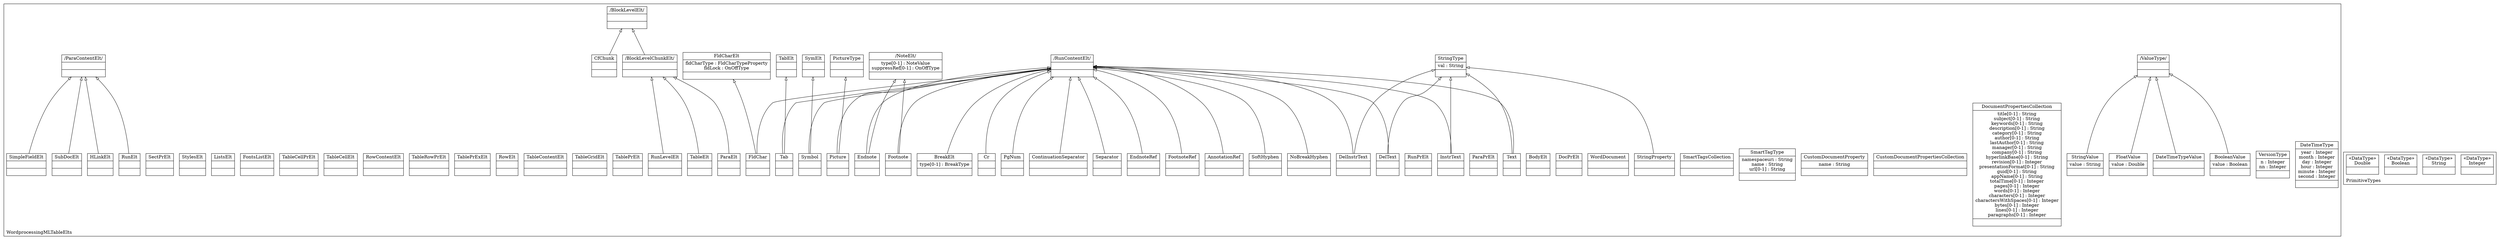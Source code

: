 digraph "KM3 Model in DOT" {
graph[rankdir=BT,labeljust=l,labelloc=t,nodeSep=0.75,compound=true];
 subgraph "cluster_WordprocessingMLTableElts"{
labelloc=t
color=black
label=WordprocessingMLTableElts
 node[shape=record];
DateTimeType[label="{DateTimeType|year : Integer\nmonth : Integer\nday : Integer\nhour : Integer\nminute : Integer\nsecond : Integer| }"]
;
 node[shape=record];
VersionType[label="{VersionType|n : Integer\nnn : Integer| }"]
;
 node[shape=record];
ValueType[label="{/ValueType/| | }"]
;
 node[shape=record];
StringValue[label="{StringValue|value : String| }"]
 StringValue->ValueType[arrowhead=onormal,group=ValueType,minlen=2,constraint=true,]
;
 node[shape=record];
FloatValue[label="{FloatValue|value : Double| }"]
 FloatValue->ValueType[arrowhead=onormal,group=ValueType,minlen=2,constraint=true,]
;
 node[shape=record];
DateTimeTypeValue[label="{DateTimeTypeValue| | }"]
 DateTimeTypeValue->ValueType[arrowhead=onormal,group=ValueType,minlen=2,constraint=true,]
;
 node[shape=record];
BooleanValue[label="{BooleanValue|value : Boolean| }"]
 BooleanValue->ValueType[arrowhead=onormal,group=ValueType,minlen=2,constraint=true,]
;
 node[shape=record];
DocumentPropertiesCollection[label="{DocumentPropertiesCollection|title[0-1] : String\nsubject[0-1] : String\nkeywords[0-1] : String\ndescription[0-1] : String\ncategory[0-1] : String\nauthor[0-1] : String\nlastAuthor[0-1] : String\nmanager[0-1] : String\ncompany[0-1] : String\nhyperlinkBase[0-1] : String\nrevision[0-1] : Integer\npresentationFormat[0-1] : String\nguid[0-1] : String\nappName[0-1] : String\ntotalTime[0-1] : Integer\npages[0-1] : Integer\nwords[0-1] : Integer\ncharacters[0-1] : Integer\ncharactersWithSpaces[0-1] : Integer\nbytes[0-1] : Integer\nlines[0-1] : Integer\nparagraphs[0-1] : Integer| }"]
;
 node[shape=record];
CustomDocumentPropertiesCollection[label="{CustomDocumentPropertiesCollection| | }"]
;
 node[shape=record];
CustomDocumentProperty[label="{CustomDocumentProperty|name : String| }"]
;
 node[shape=record];
SmartTagType[label="{SmartTagType|namespaceuri : String\nname : String\nurl[0-1] : String| }"]
;
 node[shape=record];
SmartTagsCollection[label="{SmartTagsCollection| | }"]
;
 node[shape=record];
StringProperty[label="{StringProperty| | }"]
 StringProperty->StringType[arrowhead=onormal,group=StringType,minlen=2,constraint=true,]
;
 node[shape=record];
StringType[label="{StringType|val : String| }"]
;
 node[shape=record];
WordDocument[label="{WordDocument| | }"]
;
 node[shape=record];
DocPrElt[label="{DocPrElt| | }"]
;
 node[shape=record];
BodyElt[label="{BodyElt| | }"]
;
 node[shape=record];
BlockLevelElt[label="{/BlockLevelElt/| | }"]
;
 node[shape=record];
BlockLevelChunkElt[label="{/BlockLevelChunkElt/| | }"]
 BlockLevelChunkElt->BlockLevelElt[arrowhead=onormal,group=BlockLevelElt,minlen=2,constraint=true,]
;
 node[shape=record];
ParaElt[label="{ParaElt| | }"]
 ParaElt->BlockLevelChunkElt[arrowhead=onormal,group=BlockLevelChunkElt,minlen=2,constraint=true,]
;
 node[shape=record];
ParaPrElt[label="{ParaPrElt| | }"]
;
 node[shape=record];
ParaContentElt[label="{/ParaContentElt/| | }"]
;
 node[shape=record];
RunElt[label="{RunElt| | }"]
 RunElt->ParaContentElt[arrowhead=onormal,group=ParaContentElt,minlen=2,constraint=true,]
;
 node[shape=record];
RunPrElt[label="{RunPrElt| | }"]
;
 node[shape=record];
RunContentElt[label="{/RunContentElt/| | }"]
;
 node[shape=record];
BreakElt[label="{BreakElt|type[0-1] : BreakType| }"]
 BreakElt->RunContentElt[arrowhead=onormal,group=RunContentElt,minlen=2,constraint=true,]
;
 node[shape=record];
Text[label="{Text| | }"]
 Text->RunContentElt[arrowhead=onormal,group=RunContentElt,minlen=2,constraint=true,]
 Text->StringType[arrowhead=onormal,group=StringType,minlen=2,constraint=true,]
;
 node[shape=record];
DelText[label="{DelText| | }"]
 DelText->RunContentElt[arrowhead=onormal,group=RunContentElt,minlen=2,constraint=true,]
 DelText->StringType[arrowhead=onormal,group=StringType,minlen=2,constraint=true,]
;
 node[shape=record];
InstrText[label="{InstrText| | }"]
 InstrText->RunContentElt[arrowhead=onormal,group=RunContentElt,minlen=2,constraint=true,]
 InstrText->StringType[arrowhead=onormal,group=StringType,minlen=2,constraint=true,]
;
 node[shape=record];
DelInstrText[label="{DelInstrText| | }"]
 DelInstrText->RunContentElt[arrowhead=onormal,group=RunContentElt,minlen=2,constraint=true,]
 DelInstrText->StringType[arrowhead=onormal,group=StringType,minlen=2,constraint=true,]
;
 node[shape=record];
NoBreakHyphen[label="{NoBreakHyphen| | }"]
 NoBreakHyphen->RunContentElt[arrowhead=onormal,group=RunContentElt,minlen=2,constraint=true,]
;
 node[shape=record];
SoftHyphen[label="{SoftHyphen| | }"]
 SoftHyphen->RunContentElt[arrowhead=onormal,group=RunContentElt,minlen=2,constraint=true,]
;
 node[shape=record];
AnnotationRef[label="{AnnotationRef| | }"]
 AnnotationRef->RunContentElt[arrowhead=onormal,group=RunContentElt,minlen=2,constraint=true,]
;
 node[shape=record];
FootnoteRef[label="{FootnoteRef| | }"]
 FootnoteRef->RunContentElt[arrowhead=onormal,group=RunContentElt,minlen=2,constraint=true,]
;
 node[shape=record];
EndnoteRef[label="{EndnoteRef| | }"]
 EndnoteRef->RunContentElt[arrowhead=onormal,group=RunContentElt,minlen=2,constraint=true,]
;
 node[shape=record];
Separator[label="{Separator| | }"]
 Separator->RunContentElt[arrowhead=onormal,group=RunContentElt,minlen=2,constraint=true,]
;
 node[shape=record];
ContinuationSeparator[label="{ContinuationSeparator| | }"]
 ContinuationSeparator->RunContentElt[arrowhead=onormal,group=RunContentElt,minlen=2,constraint=true,]
;
 node[shape=record];
PgNum[label="{PgNum| | }"]
 PgNum->RunContentElt[arrowhead=onormal,group=RunContentElt,minlen=2,constraint=true,]
;
 node[shape=record];
Cr[label="{Cr| | }"]
 Cr->RunContentElt[arrowhead=onormal,group=RunContentElt,minlen=2,constraint=true,]
;
 node[shape=record];
Footnote[label="{Footnote| | }"]
 Footnote->RunContentElt[arrowhead=onormal,group=RunContentElt,minlen=2,constraint=true,]
 Footnote->NoteElt[arrowhead=onormal,group=NoteElt,minlen=2,constraint=true,]
;
 node[shape=record];
Endnote[label="{Endnote| | }"]
 Endnote->RunContentElt[arrowhead=onormal,group=RunContentElt,minlen=2,constraint=true,]
 Endnote->NoteElt[arrowhead=onormal,group=NoteElt,minlen=2,constraint=true,]
;
 node[shape=record];
NoteElt[label="{/NoteElt/|type[0-1] : NoteValue\nsuppressRef[0-1] : OnOffType| }"]
;
 node[shape=record];
Picture[label="{Picture| | }"]
 Picture->RunContentElt[arrowhead=onormal,group=RunContentElt,minlen=2,constraint=true,]
 Picture->PictureType[arrowhead=onormal,group=PictureType,minlen=2,constraint=true,]
;
 node[shape=record];
Symbol[label="{Symbol| | }"]
 Symbol->RunContentElt[arrowhead=onormal,group=RunContentElt,minlen=2,constraint=true,]
 Symbol->SymElt[arrowhead=onormal,group=SymElt,minlen=2,constraint=true,]
;
 node[shape=record];
SymElt[label="{SymElt| | }"]
;
 node[shape=record];
Tab[label="{Tab| | }"]
 Tab->RunContentElt[arrowhead=onormal,group=RunContentElt,minlen=2,constraint=true,]
 Tab->TabElt[arrowhead=onormal,group=TabElt,minlen=2,constraint=true,]
;
 node[shape=record];
FldChar[label="{FldChar| | }"]
 FldChar->RunContentElt[arrowhead=onormal,group=RunContentElt,minlen=2,constraint=true,]
 FldChar->FldCharElt[arrowhead=onormal,group=FldCharElt,minlen=2,constraint=true,]
;
 node[shape=record];
FldCharElt[label="{FldCharElt|fldCharType : FldCharTypeProperty\nfldLock : OnOffType| }"]
;
 node[shape=record];
TableElt[label="{TableElt| | }"]
 TableElt->BlockLevelChunkElt[arrowhead=onormal,group=BlockLevelChunkElt,minlen=2,constraint=true,]
;
 node[shape=record];
TablePrElt[label="{TablePrElt| | }"]
;
 node[shape=record];
TableGridElt[label="{TableGridElt| | }"]
;
 node[shape=record];
TableContentElt[label="{TableContentElt| | }"]
;
 node[shape=record];
RowElt[label="{RowElt| | }"]
;
 node[shape=record];
TablePrExElt[label="{TablePrExElt| | }"]
;
 node[shape=record];
TableRowPrElt[label="{TableRowPrElt| | }"]
;
 node[shape=record];
RowContentElt[label="{RowContentElt| | }"]
;
 node[shape=record];
TableCellElt[label="{TableCellElt| | }"]
;
 node[shape=record];
TableCellPrElt[label="{TableCellPrElt| | }"]
;
 node[shape=record];
FontsListElt[label="{FontsListElt| | }"]
;
 node[shape=record];
ListsElt[label="{ListsElt| | }"]
;
 node[shape=record];
StylesElt[label="{StylesElt| | }"]
;
 node[shape=record];
SectPrElt[label="{SectPrElt| | }"]
;
 node[shape=record];
RunLevelElt[label="{RunLevelElt| | }"]
 RunLevelElt->BlockLevelChunkElt[arrowhead=onormal,group=BlockLevelChunkElt,minlen=2,constraint=true,]
;
 node[shape=record];
CfChunk[label="{CfChunk| | }"]
 CfChunk->BlockLevelElt[arrowhead=onormal,group=BlockLevelElt,minlen=2,constraint=true,]
;
 node[shape=record];
SimpleFieldElt[label="{SimpleFieldElt| | }"]
 SimpleFieldElt->ParaContentElt[arrowhead=onormal,group=ParaContentElt,minlen=2,constraint=true,]
;
 node[shape=record];
HLinkElt[label="{HLinkElt| | }"]
 HLinkElt->ParaContentElt[arrowhead=onormal,group=ParaContentElt,minlen=2,constraint=true,]
;
 node[shape=record];
SubDocElt[label="{SubDocElt| | }"]
 SubDocElt->ParaContentElt[arrowhead=onormal,group=ParaContentElt,minlen=2,constraint=true,]
;
 node[shape=record];
PictureType[label="{PictureType| | }"]
;
 node[shape=record];
TabElt[label="{TabElt| | }"]
;

} subgraph "cluster_PrimitiveTypes"{
labelloc=t
color=black
label=PrimitiveTypes
 node[shape=record];
Integer[label="{&#171;DataType&#187;\nInteger|}"]
;
 node[shape=record];
String[label="{&#171;DataType&#187;\nString|}"]
;
 node[shape=record];
Boolean[label="{&#171;DataType&#187;\nBoolean|}"]
;
 node[shape=record];
Double[label="{&#171;DataType&#187;\nDouble|}"]
;

}
}